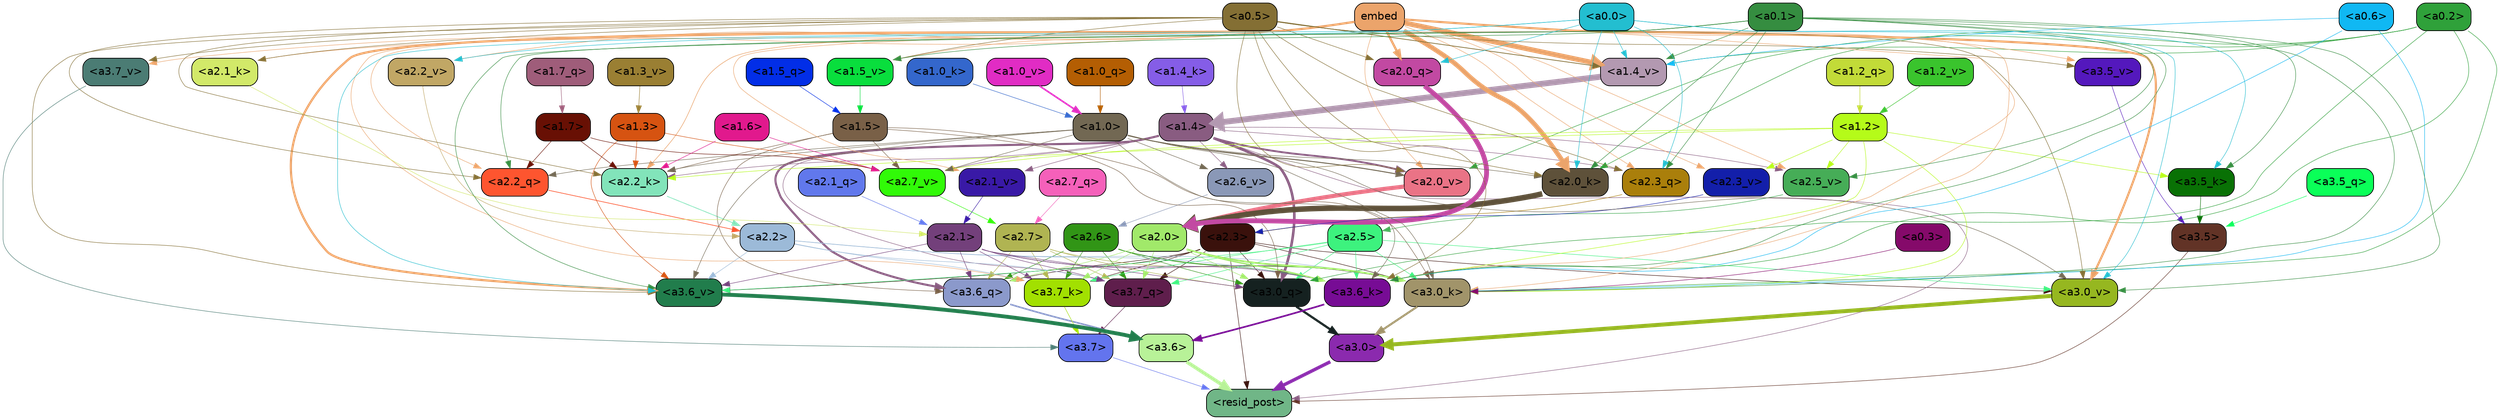 strict digraph "" {
	graph [bgcolor=transparent,
		layout=dot,
		overlap=false,
		splines=true
	];
	"<a3.7>"	[color=black,
		fillcolor="#6374ee",
		fontname=Helvetica,
		shape=box,
		style="filled, rounded"];
	"<resid_post>"	[color=black,
		fillcolor="#70b687",
		fontname=Helvetica,
		shape=box,
		style="filled, rounded"];
	"<a3.7>" -> "<resid_post>"	[color="#6374ee",
		penwidth=0.6];
	"<a3.6>"	[color=black,
		fillcolor="#b8f298",
		fontname=Helvetica,
		shape=box,
		style="filled, rounded"];
	"<a3.6>" -> "<resid_post>"	[color="#b8f298",
		penwidth=4.646730065345764];
	"<a3.5>"	[color=black,
		fillcolor="#623326",
		fontname=Helvetica,
		shape=box,
		style="filled, rounded"];
	"<a3.5>" -> "<resid_post>"	[color="#623326",
		penwidth=0.6];
	"<a3.0>"	[color=black,
		fillcolor="#8b2aae",
		fontname=Helvetica,
		shape=box,
		style="filled, rounded"];
	"<a3.0>" -> "<resid_post>"	[color="#8b2aae",
		penwidth=4.323132634162903];
	"<a2.3>"	[color=black,
		fillcolor="#3a110c",
		fontname=Helvetica,
		shape=box,
		style="filled, rounded"];
	"<a2.3>" -> "<resid_post>"	[color="#3a110c",
		penwidth=0.6];
	"<a3.7_q>"	[color=black,
		fillcolor="#5f1e4c",
		fontname=Helvetica,
		shape=box,
		style="filled, rounded"];
	"<a2.3>" -> "<a3.7_q>"	[color="#3a110c",
		penwidth=0.6];
	"<a3.6_q>"	[color=black,
		fillcolor="#8b99cb",
		fontname=Helvetica,
		shape=box,
		style="filled, rounded"];
	"<a2.3>" -> "<a3.6_q>"	[color="#3a110c",
		penwidth=0.6];
	"<a3.0_q>"	[color=black,
		fillcolor="#152120",
		fontname=Helvetica,
		shape=box,
		style="filled, rounded"];
	"<a2.3>" -> "<a3.0_q>"	[color="#3a110c",
		penwidth=0.6];
	"<a3.7_k>"	[color=black,
		fillcolor="#a2e001",
		fontname=Helvetica,
		shape=box,
		style="filled, rounded"];
	"<a2.3>" -> "<a3.7_k>"	[color="#3a110c",
		penwidth=0.6];
	"<a3.0_k>"	[color=black,
		fillcolor="#a1946a",
		fontname=Helvetica,
		shape=box,
		style="filled, rounded"];
	"<a2.3>" -> "<a3.0_k>"	[color="#3a110c",
		penwidth=0.6];
	"<a3.6_v>"	[color=black,
		fillcolor="#217d4c",
		fontname=Helvetica,
		shape=box,
		style="filled, rounded"];
	"<a2.3>" -> "<a3.6_v>"	[color="#3a110c",
		penwidth=0.6];
	"<a3.0_v>"	[color=black,
		fillcolor="#96b720",
		fontname=Helvetica,
		shape=box,
		style="filled, rounded"];
	"<a2.3>" -> "<a3.0_v>"	[color="#3a110c",
		penwidth=0.6];
	"<a1.4>"	[color=black,
		fillcolor="#895c81",
		fontname=Helvetica,
		shape=box,
		style="filled, rounded"];
	"<a1.4>" -> "<resid_post>"	[color="#895c81",
		penwidth=0.6];
	"<a1.4>" -> "<a3.7_q>"	[color="#895c81",
		penwidth=0.6];
	"<a1.4>" -> "<a3.6_q>"	[color="#895c81",
		penwidth=2.700703263282776];
	"<a1.4>" -> "<a3.0_q>"	[color="#895c81",
		penwidth=3.34255850315094];
	"<a2.3_q>"	[color=black,
		fillcolor="#aa7f0b",
		fontname=Helvetica,
		shape=box,
		style="filled, rounded"];
	"<a1.4>" -> "<a2.3_q>"	[color="#895c81",
		penwidth=0.6];
	"<a2.2_k>"	[color=black,
		fillcolor="#82e4ba",
		fontname=Helvetica,
		shape=box,
		style="filled, rounded"];
	"<a1.4>" -> "<a2.2_k>"	[color="#895c81",
		penwidth=0.6];
	"<a2.7_v>"	[color=black,
		fillcolor="#31fa08",
		fontname=Helvetica,
		shape=box,
		style="filled, rounded"];
	"<a1.4>" -> "<a2.7_v>"	[color="#895c81",
		penwidth=0.6];
	"<a2.6_v>"	[color=black,
		fillcolor="#8a98b7",
		fontname=Helvetica,
		shape=box,
		style="filled, rounded"];
	"<a1.4>" -> "<a2.6_v>"	[color="#895c81",
		penwidth=0.6];
	"<a2.5_v>"	[color=black,
		fillcolor="#46ad57",
		fontname=Helvetica,
		shape=box,
		style="filled, rounded"];
	"<a1.4>" -> "<a2.5_v>"	[color="#895c81",
		penwidth=0.6];
	"<a2.1_v>"	[color=black,
		fillcolor="#3919a6",
		fontname=Helvetica,
		shape=box,
		style="filled, rounded"];
	"<a1.4>" -> "<a2.1_v>"	[color="#895c81",
		penwidth=0.6];
	"<a2.0_v>"	[color=black,
		fillcolor="#ea7386",
		fontname=Helvetica,
		shape=box,
		style="filled, rounded"];
	"<a1.4>" -> "<a2.0_v>"	[color="#895c81",
		penwidth=2.387977123260498];
	"<a3.7_q>" -> "<a3.7>"	[color="#5f1e4c",
		penwidth=0.6];
	"<a3.6_q>" -> "<a3.6>"	[color="#8b99cb",
		penwidth=2.03758105635643];
	"<a3.5_q>"	[color=black,
		fillcolor="#0aff58",
		fontname=Helvetica,
		shape=box,
		style="filled, rounded"];
	"<a3.5_q>" -> "<a3.5>"	[color="#0aff58",
		penwidth=0.6];
	"<a3.0_q>" -> "<a3.0>"	[color="#152120",
		penwidth=2.8638100624084473];
	"<a3.7_k>" -> "<a3.7>"	[color="#a2e001",
		penwidth=0.6];
	"<a3.6_k>"	[color=black,
		fillcolor="#770c95",
		fontname=Helvetica,
		shape=box,
		style="filled, rounded"];
	"<a3.6_k>" -> "<a3.6>"	[color="#770c95",
		penwidth=2.174198240041733];
	"<a3.5_k>"	[color=black,
		fillcolor="#097105",
		fontname=Helvetica,
		shape=box,
		style="filled, rounded"];
	"<a3.5_k>" -> "<a3.5>"	[color="#097105",
		penwidth=0.6];
	"<a3.0_k>" -> "<a3.0>"	[color="#a1946a",
		penwidth=2.6274144649505615];
	"<a3.7_v>"	[color=black,
		fillcolor="#4b7c74",
		fontname=Helvetica,
		shape=box,
		style="filled, rounded"];
	"<a3.7_v>" -> "<a3.7>"	[color="#4b7c74",
		penwidth=0.6];
	"<a3.6_v>" -> "<a3.6>"	[color="#217d4c",
		penwidth=5.002329230308533];
	"<a3.5_v>"	[color=black,
		fillcolor="#5418bd",
		fontname=Helvetica,
		shape=box,
		style="filled, rounded"];
	"<a3.5_v>" -> "<a3.5>"	[color="#5418bd",
		penwidth=0.6];
	"<a3.0_v>" -> "<a3.0>"	[color="#96b720",
		penwidth=5.188832879066467];
	"<a2.7>"	[color=black,
		fillcolor="#b0b452",
		fontname=Helvetica,
		shape=box,
		style="filled, rounded"];
	"<a2.7>" -> "<a3.7_q>"	[color="#b0b452",
		penwidth=0.6];
	"<a2.7>" -> "<a3.6_q>"	[color="#b0b452",
		penwidth=0.6];
	"<a2.7>" -> "<a3.0_q>"	[color="#b0b452",
		penwidth=0.6];
	"<a2.7>" -> "<a3.7_k>"	[color="#b0b452",
		penwidth=0.6];
	"<a2.7>" -> "<a3.0_k>"	[color="#b0b452",
		penwidth=0.6];
	"<a2.6>"	[color=black,
		fillcolor="#319516",
		fontname=Helvetica,
		shape=box,
		style="filled, rounded"];
	"<a2.6>" -> "<a3.7_q>"	[color="#319516",
		penwidth=0.6];
	"<a2.6>" -> "<a3.6_q>"	[color="#319516",
		penwidth=0.6];
	"<a2.6>" -> "<a3.0_q>"	[color="#319516",
		penwidth=0.6];
	"<a2.6>" -> "<a3.7_k>"	[color="#319516",
		penwidth=0.6];
	"<a2.6>" -> "<a3.6_k>"	[color="#319516",
		penwidth=0.6];
	"<a2.6>" -> "<a3.0_k>"	[color="#319516",
		penwidth=0.6];
	"<a2.5>"	[color=black,
		fillcolor="#3df27e",
		fontname=Helvetica,
		shape=box,
		style="filled, rounded"];
	"<a2.5>" -> "<a3.7_q>"	[color="#3df27e",
		penwidth=0.6];
	"<a2.5>" -> "<a3.0_q>"	[color="#3df27e",
		penwidth=0.6];
	"<a2.5>" -> "<a3.7_k>"	[color="#3df27e",
		penwidth=0.6];
	"<a2.5>" -> "<a3.6_k>"	[color="#3df27e",
		penwidth=0.6];
	"<a2.5>" -> "<a3.0_k>"	[color="#3df27e",
		penwidth=0.6];
	"<a2.5>" -> "<a3.6_v>"	[color="#3df27e",
		penwidth=0.6];
	"<a2.5>" -> "<a3.0_v>"	[color="#3df27e",
		penwidth=0.6];
	"<a2.2>"	[color=black,
		fillcolor="#9cbad8",
		fontname=Helvetica,
		shape=box,
		style="filled, rounded"];
	"<a2.2>" -> "<a3.7_q>"	[color="#9cbad8",
		penwidth=0.6];
	"<a2.2>" -> "<a3.7_k>"	[color="#9cbad8",
		penwidth=0.6];
	"<a2.2>" -> "<a3.6_k>"	[color="#9cbad8",
		penwidth=0.6];
	"<a2.2>" -> "<a3.0_k>"	[color="#9cbad8",
		penwidth=0.6];
	"<a2.2>" -> "<a3.6_v>"	[color="#9cbad8",
		penwidth=0.6];
	"<a2.1>"	[color=black,
		fillcolor="#73407b",
		fontname=Helvetica,
		shape=box,
		style="filled, rounded"];
	"<a2.1>" -> "<a3.7_q>"	[color="#73407b",
		penwidth=0.6];
	"<a2.1>" -> "<a3.6_q>"	[color="#73407b",
		penwidth=0.6];
	"<a2.1>" -> "<a3.0_q>"	[color="#73407b",
		penwidth=0.6];
	"<a2.1>" -> "<a3.7_k>"	[color="#73407b",
		penwidth=0.6];
	"<a2.1>" -> "<a3.6_k>"	[color="#73407b",
		penwidth=0.6];
	"<a2.1>" -> "<a3.0_k>"	[color="#73407b",
		penwidth=0.6];
	"<a2.1>" -> "<a3.6_v>"	[color="#73407b",
		penwidth=0.6];
	"<a2.0>"	[color=black,
		fillcolor="#a1e96a",
		fontname=Helvetica,
		shape=box,
		style="filled, rounded"];
	"<a2.0>" -> "<a3.7_q>"	[color="#a1e96a",
		penwidth=0.6];
	"<a2.0>" -> "<a3.6_q>"	[color="#a1e96a",
		penwidth=0.6];
	"<a2.0>" -> "<a3.0_q>"	[color="#a1e96a",
		penwidth=0.6];
	"<a2.0>" -> "<a3.7_k>"	[color="#a1e96a",
		penwidth=0.6];
	"<a2.0>" -> "<a3.6_k>"	[color="#a1e96a",
		penwidth=1.6454488784074783];
	"<a2.0>" -> "<a3.0_k>"	[color="#a1e96a",
		penwidth=2.2218968719244003];
	"<a1.5>"	[color=black,
		fillcolor="#796047",
		fontname=Helvetica,
		shape=box,
		style="filled, rounded"];
	"<a1.5>" -> "<a3.6_q>"	[color="#796047",
		penwidth=0.6];
	"<a1.5>" -> "<a3.0_q>"	[color="#796047",
		penwidth=0.6];
	"<a1.5>" -> "<a3.0_k>"	[color="#796047",
		penwidth=0.6];
	"<a1.5>" -> "<a2.2_k>"	[color="#796047",
		penwidth=0.6];
	"<a1.5>" -> "<a2.7_v>"	[color="#796047",
		penwidth=0.6];
	"<a0.2>"	[color=black,
		fillcolor="#2fa13a",
		fontname=Helvetica,
		shape=box,
		style="filled, rounded"];
	"<a0.2>" -> "<a3.0_q>"	[color="#2fa13a",
		penwidth=0.6];
	"<a0.2>" -> "<a3.6_k>"	[color="#2fa13a",
		penwidth=0.6];
	"<a0.2>" -> "<a3.0_k>"	[color="#2fa13a",
		penwidth=0.6];
	"<a2.0_k>"	[color=black,
		fillcolor="#5e513a",
		fontname=Helvetica,
		shape=box,
		style="filled, rounded"];
	"<a0.2>" -> "<a2.0_k>"	[color="#2fa13a",
		penwidth=0.6];
	"<a0.2>" -> "<a2.0_v>"	[color="#2fa13a",
		penwidth=0.6];
	"<a1.4_v>"	[color=black,
		fillcolor="#b399b1",
		fontname=Helvetica,
		shape=box,
		style="filled, rounded"];
	"<a0.2>" -> "<a1.4_v>"	[color="#2fa13a",
		penwidth=0.6];
	embed	[color=black,
		fillcolor="#eba46b",
		fontname=Helvetica,
		shape=box,
		style="filled, rounded"];
	embed -> "<a3.7_k>"	[color="#eba46b",
		penwidth=0.6];
	embed -> "<a3.6_k>"	[color="#eba46b",
		penwidth=0.6];
	embed -> "<a3.0_k>"	[color="#eba46b",
		penwidth=0.6];
	embed -> "<a3.7_v>"	[color="#eba46b",
		penwidth=0.6];
	embed -> "<a3.6_v>"	[color="#eba46b",
		penwidth=2.8301228284835815];
	embed -> "<a3.5_v>"	[color="#eba46b",
		penwidth=0.6];
	embed -> "<a3.0_v>"	[color="#eba46b",
		penwidth=2.7660785913467407];
	embed -> "<a2.3_q>"	[color="#eba46b",
		penwidth=0.6];
	"<a2.2_q>"	[color=black,
		fillcolor="#fe552f",
		fontname=Helvetica,
		shape=box,
		style="filled, rounded"];
	embed -> "<a2.2_q>"	[color="#eba46b",
		penwidth=0.6];
	"<a2.0_q>"	[color=black,
		fillcolor="#c249a2",
		fontname=Helvetica,
		shape=box,
		style="filled, rounded"];
	embed -> "<a2.0_q>"	[color="#eba46b",
		penwidth=2.918822765350342];
	embed -> "<a2.2_k>"	[color="#eba46b",
		penwidth=0.7099294662475586];
	"<a2.1_k>"	[color=black,
		fillcolor="#d2e969",
		fontname=Helvetica,
		shape=box,
		style="filled, rounded"];
	embed -> "<a2.1_k>"	[color="#eba46b",
		penwidth=0.6];
	embed -> "<a2.0_k>"	[color="#eba46b",
		penwidth=6.075345039367676];
	embed -> "<a2.5_v>"	[color="#eba46b",
		penwidth=0.6];
	"<a2.3_v>"	[color=black,
		fillcolor="#131faa",
		fontname=Helvetica,
		shape=box,
		style="filled, rounded"];
	embed -> "<a2.3_v>"	[color="#eba46b",
		penwidth=0.6];
	"<a2.2_v>"	[color=black,
		fillcolor="#c1a765",
		fontname=Helvetica,
		shape=box,
		style="filled, rounded"];
	embed -> "<a2.2_v>"	[color="#eba46b",
		penwidth=0.6909599304199219];
	embed -> "<a2.1_v>"	[color="#eba46b",
		penwidth=0.6];
	embed -> "<a2.0_v>"	[color="#eba46b",
		penwidth=0.6];
	"<a1.5_v>"	[color=black,
		fillcolor="#09de3d",
		fontname=Helvetica,
		shape=box,
		style="filled, rounded"];
	embed -> "<a1.5_v>"	[color="#eba46b",
		penwidth=0.6];
	embed -> "<a1.4_v>"	[color="#eba46b",
		penwidth=6.46385931968689];
	"<a1.2>"	[color=black,
		fillcolor="#b5fb19",
		fontname=Helvetica,
		shape=box,
		style="filled, rounded"];
	"<a1.2>" -> "<a3.6_k>"	[color="#b5fb19",
		penwidth=0.6];
	"<a1.2>" -> "<a3.5_k>"	[color="#b5fb19",
		penwidth=0.6];
	"<a1.2>" -> "<a3.0_k>"	[color="#b5fb19",
		penwidth=0.6];
	"<a1.2>" -> "<a2.2_k>"	[color="#b5fb19",
		penwidth=0.6];
	"<a1.2>" -> "<a2.7_v>"	[color="#b5fb19",
		penwidth=0.6];
	"<a1.2>" -> "<a2.5_v>"	[color="#b5fb19",
		penwidth=0.6];
	"<a1.2>" -> "<a2.3_v>"	[color="#b5fb19",
		penwidth=0.6];
	"<a1.0>"	[color=black,
		fillcolor="#726853",
		fontname=Helvetica,
		shape=box,
		style="filled, rounded"];
	"<a1.0>" -> "<a3.6_k>"	[color="#726853",
		penwidth=0.6];
	"<a1.0>" -> "<a3.0_k>"	[color="#726853",
		penwidth=0.6];
	"<a1.0>" -> "<a3.6_v>"	[color="#726853",
		penwidth=0.6];
	"<a1.0>" -> "<a3.0_v>"	[color="#726853",
		penwidth=0.6];
	"<a1.0>" -> "<a2.2_q>"	[color="#726853",
		penwidth=0.6];
	"<a1.0>" -> "<a2.2_k>"	[color="#726853",
		penwidth=0.6];
	"<a1.0>" -> "<a2.0_k>"	[color="#726853",
		penwidth=0.6];
	"<a1.0>" -> "<a2.7_v>"	[color="#726853",
		penwidth=0.6];
	"<a1.0>" -> "<a2.6_v>"	[color="#726853",
		penwidth=0.6];
	"<a1.0>" -> "<a2.0_v>"	[color="#726853",
		penwidth=1.2435333728790283];
	"<a0.6>"	[color=black,
		fillcolor="#10b8f3",
		fontname=Helvetica,
		shape=box,
		style="filled, rounded"];
	"<a0.6>" -> "<a3.6_k>"	[color="#10b8f3",
		penwidth=0.6];
	"<a0.6>" -> "<a3.0_k>"	[color="#10b8f3",
		penwidth=0.6];
	"<a0.6>" -> "<a1.4_v>"	[color="#10b8f3",
		penwidth=0.6];
	"<a0.5>"	[color=black,
		fillcolor="#846f34",
		fontname=Helvetica,
		shape=box,
		style="filled, rounded"];
	"<a0.5>" -> "<a3.6_k>"	[color="#846f34",
		penwidth=0.6];
	"<a0.5>" -> "<a3.7_v>"	[color="#846f34",
		penwidth=0.6];
	"<a0.5>" -> "<a3.6_v>"	[color="#846f34",
		penwidth=0.6];
	"<a0.5>" -> "<a3.5_v>"	[color="#846f34",
		penwidth=0.6];
	"<a0.5>" -> "<a3.0_v>"	[color="#846f34",
		penwidth=0.6124261617660522];
	"<a0.5>" -> "<a2.3_q>"	[color="#846f34",
		penwidth=0.6];
	"<a0.5>" -> "<a2.2_q>"	[color="#846f34",
		penwidth=0.6];
	"<a0.5>" -> "<a2.0_q>"	[color="#846f34",
		penwidth=0.6];
	"<a0.5>" -> "<a2.2_k>"	[color="#846f34",
		penwidth=0.6];
	"<a0.5>" -> "<a2.1_k>"	[color="#846f34",
		penwidth=0.6];
	"<a0.5>" -> "<a2.0_k>"	[color="#846f34",
		penwidth=0.6112704277038574];
	"<a0.5>" -> "<a2.0_v>"	[color="#846f34",
		penwidth=0.6];
	"<a0.5>" -> "<a1.5_v>"	[color="#846f34",
		penwidth=0.6];
	"<a0.5>" -> "<a1.4_v>"	[color="#846f34",
		penwidth=0.9145197868347168];
	"<a0.1>"	[color=black,
		fillcolor="#358d40",
		fontname=Helvetica,
		shape=box,
		style="filled, rounded"];
	"<a0.1>" -> "<a3.6_k>"	[color="#358d40",
		penwidth=0.6];
	"<a0.1>" -> "<a3.5_k>"	[color="#358d40",
		penwidth=0.6];
	"<a0.1>" -> "<a3.0_k>"	[color="#358d40",
		penwidth=0.6];
	"<a0.1>" -> "<a3.6_v>"	[color="#358d40",
		penwidth=0.6];
	"<a0.1>" -> "<a3.0_v>"	[color="#358d40",
		penwidth=0.6];
	"<a0.1>" -> "<a2.3_q>"	[color="#358d40",
		penwidth=0.6];
	"<a0.1>" -> "<a2.2_q>"	[color="#358d40",
		penwidth=0.6];
	"<a0.1>" -> "<a2.0_k>"	[color="#358d40",
		penwidth=0.6];
	"<a0.1>" -> "<a2.5_v>"	[color="#358d40",
		penwidth=0.6];
	"<a0.1>" -> "<a1.5_v>"	[color="#358d40",
		penwidth=0.6];
	"<a0.1>" -> "<a1.4_v>"	[color="#358d40",
		penwidth=0.6];
	"<a0.0>"	[color=black,
		fillcolor="#23bed0",
		fontname=Helvetica,
		shape=box,
		style="filled, rounded"];
	"<a0.0>" -> "<a3.5_k>"	[color="#23bed0",
		penwidth=0.6];
	"<a0.0>" -> "<a3.6_v>"	[color="#23bed0",
		penwidth=0.6];
	"<a0.0>" -> "<a3.0_v>"	[color="#23bed0",
		penwidth=0.6];
	"<a0.0>" -> "<a2.3_q>"	[color="#23bed0",
		penwidth=0.6];
	"<a0.0>" -> "<a2.0_q>"	[color="#23bed0",
		penwidth=0.6];
	"<a0.0>" -> "<a2.0_k>"	[color="#23bed0",
		penwidth=0.6];
	"<a0.0>" -> "<a2.2_v>"	[color="#23bed0",
		penwidth=0.6];
	"<a0.0>" -> "<a1.4_v>"	[color="#23bed0",
		penwidth=0.6];
	"<a0.3>"	[color=black,
		fillcolor="#850a6a",
		fontname=Helvetica,
		shape=box,
		style="filled, rounded"];
	"<a0.3>" -> "<a3.0_k>"	[color="#850a6a",
		penwidth=0.6];
	"<a1.3>"	[color=black,
		fillcolor="#d65311",
		fontname=Helvetica,
		shape=box,
		style="filled, rounded"];
	"<a1.3>" -> "<a3.6_v>"	[color="#d65311",
		penwidth=0.6];
	"<a1.3>" -> "<a2.2_k>"	[color="#d65311",
		penwidth=0.6];
	"<a1.3>" -> "<a2.7_v>"	[color="#d65311",
		penwidth=0.6];
	"<a2.7_q>"	[color=black,
		fillcolor="#f560ba",
		fontname=Helvetica,
		shape=box,
		style="filled, rounded"];
	"<a2.7_q>" -> "<a2.7>"	[color="#f560ba",
		penwidth=0.6];
	"<a2.3_q>" -> "<a2.3>"	[color="#aa7f0b",
		penwidth=0.6];
	"<a2.2_q>" -> "<a2.2>"	[color="#fe552f",
		penwidth=0.8114519119262695];
	"<a2.1_q>"	[color=black,
		fillcolor="#6178ec",
		fontname=Helvetica,
		shape=box,
		style="filled, rounded"];
	"<a2.1_q>" -> "<a2.1>"	[color="#6178ec",
		penwidth=0.6];
	"<a2.0_q>" -> "<a2.0>"	[color="#c249a2",
		penwidth=6.2323237657547];
	"<a2.2_k>" -> "<a2.2>"	[color="#82e4ba",
		penwidth=0.9331893920898438];
	"<a2.1_k>" -> "<a2.1>"	[color="#d2e969",
		penwidth=0.6];
	"<a2.0_k>" -> "<a2.0>"	[color="#5e513a",
		penwidth=7.158664226531982];
	"<a2.7_v>" -> "<a2.7>"	[color="#31fa08",
		penwidth=0.6];
	"<a2.6_v>" -> "<a2.6>"	[color="#8a98b7",
		penwidth=0.6];
	"<a2.5_v>" -> "<a2.5>"	[color="#46ad57",
		penwidth=0.6657319068908691];
	"<a2.3_v>" -> "<a2.3>"	[color="#131faa",
		penwidth=0.6];
	"<a2.2_v>" -> "<a2.2>"	[color="#c1a765",
		penwidth=0.6];
	"<a2.1_v>" -> "<a2.1>"	[color="#3919a6",
		penwidth=0.6];
	"<a2.0_v>" -> "<a2.0>"	[color="#ea7386",
		penwidth=5.380099236965179];
	"<a1.7>"	[color=black,
		fillcolor="#681004",
		fontname=Helvetica,
		shape=box,
		style="filled, rounded"];
	"<a1.7>" -> "<a2.2_q>"	[color="#681004",
		penwidth=0.6];
	"<a1.7>" -> "<a2.2_k>"	[color="#681004",
		penwidth=0.6];
	"<a1.7>" -> "<a2.7_v>"	[color="#681004",
		penwidth=0.6];
	"<a1.6>"	[color=black,
		fillcolor="#e1198d",
		fontname=Helvetica,
		shape=box,
		style="filled, rounded"];
	"<a1.6>" -> "<a2.2_k>"	[color="#e1198d",
		penwidth=0.6];
	"<a1.6>" -> "<a2.7_v>"	[color="#e1198d",
		penwidth=0.6];
	"<a1.7_q>"	[color=black,
		fillcolor="#9f5d7a",
		fontname=Helvetica,
		shape=box,
		style="filled, rounded"];
	"<a1.7_q>" -> "<a1.7>"	[color="#9f5d7a",
		penwidth=0.6];
	"<a1.5_q>"	[color=black,
		fillcolor="#022ee7",
		fontname=Helvetica,
		shape=box,
		style="filled, rounded"];
	"<a1.5_q>" -> "<a1.5>"	[color="#022ee7",
		penwidth=0.6];
	"<a1.2_q>"	[color=black,
		fillcolor="#c2db38",
		fontname=Helvetica,
		shape=box,
		style="filled, rounded"];
	"<a1.2_q>" -> "<a1.2>"	[color="#c2db38",
		penwidth=0.6965713500976562];
	"<a1.0_q>"	[color=black,
		fillcolor="#b45e03",
		fontname=Helvetica,
		shape=box,
		style="filled, rounded"];
	"<a1.0_q>" -> "<a1.0>"	[color="#b45e03",
		penwidth=0.6];
	"<a1.4_k>"	[color=black,
		fillcolor="#855de7",
		fontname=Helvetica,
		shape=box,
		style="filled, rounded"];
	"<a1.4_k>" -> "<a1.4>"	[color="#855de7",
		penwidth=0.6];
	"<a1.0_k>"	[color=black,
		fillcolor="#3467cc",
		fontname=Helvetica,
		shape=box,
		style="filled, rounded"];
	"<a1.0_k>" -> "<a1.0>"	[color="#3467cc",
		penwidth=0.6];
	"<a1.5_v>" -> "<a1.5>"	[color="#09de3d",
		penwidth=0.6];
	"<a1.4_v>" -> "<a1.4>"	[color="#b399b1",
		penwidth=7.649995803833008];
	"<a1.3_v>"	[color=black,
		fillcolor="#9a7f33",
		fontname=Helvetica,
		shape=box,
		style="filled, rounded"];
	"<a1.3_v>" -> "<a1.3>"	[color="#9a7f33",
		penwidth=0.6];
	"<a1.2_v>"	[color=black,
		fillcolor="#3ac42d",
		fontname=Helvetica,
		shape=box,
		style="filled, rounded"];
	"<a1.2_v>" -> "<a1.2>"	[color="#3ac42d",
		penwidth=0.6];
	"<a1.0_v>"	[color=black,
		fillcolor="#e12cc4",
		fontname=Helvetica,
		shape=box,
		style="filled, rounded"];
	"<a1.0_v>" -> "<a1.0>"	[color="#e12cc4",
		penwidth=2.050852060317993];
}
